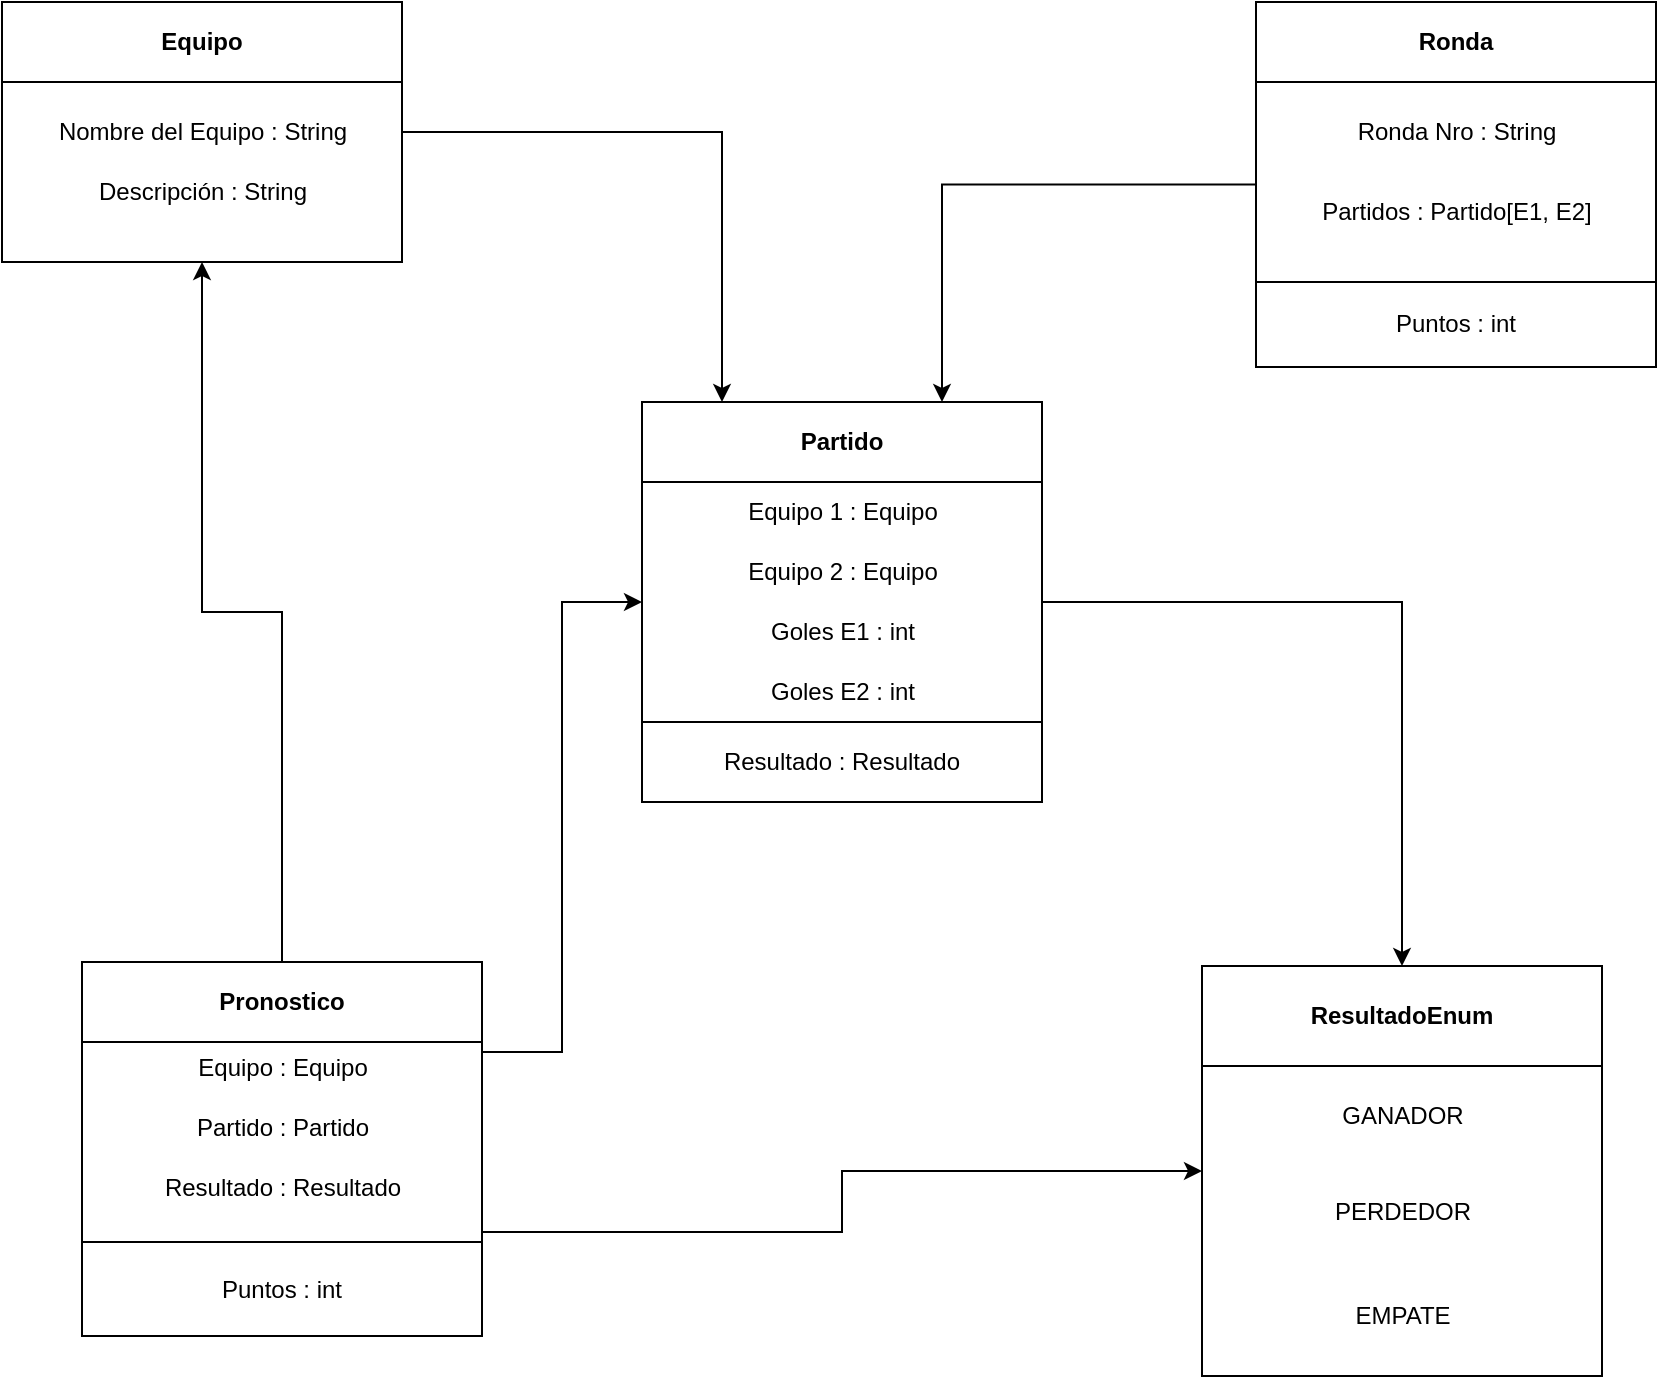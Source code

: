 <mxfile version="21.1.8" type="github">
  <diagram name="Página-1" id="ASxa3IMtpb7CEO20rV-t">
    <mxGraphModel dx="1386" dy="788" grid="1" gridSize="10" guides="1" tooltips="1" connect="1" arrows="1" fold="1" page="1" pageScale="1" pageWidth="827" pageHeight="1169" math="0" shadow="0">
      <root>
        <mxCell id="0" />
        <mxCell id="1" parent="0" />
        <mxCell id="hmSCqoJhXcxr0mijkh7O-24" style="edgeStyle=orthogonalEdgeStyle;rounded=0;orthogonalLoop=1;jettySize=auto;html=1;" parent="1" source="Up4gpdICSQP2iPx-IB4q-6" target="Up4gpdICSQP2iPx-IB4q-14" edge="1">
          <mxGeometry relative="1" as="geometry">
            <Array as="points">
              <mxPoint x="360" y="65" />
            </Array>
          </mxGeometry>
        </mxCell>
        <mxCell id="Up4gpdICSQP2iPx-IB4q-6" value="Equipo" style="swimlane;whiteSpace=wrap;html=1;startSize=40;" parent="1" vertex="1">
          <mxGeometry width="200" height="130" as="geometry" />
        </mxCell>
        <mxCell id="Up4gpdICSQP2iPx-IB4q-13" value="Descripción : String" style="text;html=1;align=center;verticalAlign=middle;resizable=0;points=[];autosize=1;strokeColor=none;fillColor=none;" parent="Up4gpdICSQP2iPx-IB4q-6" vertex="1">
          <mxGeometry x="35" y="80" width="130" height="30" as="geometry" />
        </mxCell>
        <mxCell id="Up4gpdICSQP2iPx-IB4q-12" value="Nombre del Equipo : String" style="text;html=1;align=center;verticalAlign=middle;resizable=0;points=[];autosize=1;strokeColor=none;fillColor=none;" parent="Up4gpdICSQP2iPx-IB4q-6" vertex="1">
          <mxGeometry x="15" y="50" width="170" height="30" as="geometry" />
        </mxCell>
        <mxCell id="gt0gu0L78fe9loMo2WTV-3" style="edgeStyle=orthogonalEdgeStyle;rounded=0;orthogonalLoop=1;jettySize=auto;html=1;entryX=0.5;entryY=0;entryDx=0;entryDy=0;" edge="1" parent="1" source="Up4gpdICSQP2iPx-IB4q-14" target="hmSCqoJhXcxr0mijkh7O-3">
          <mxGeometry relative="1" as="geometry" />
        </mxCell>
        <mxCell id="Up4gpdICSQP2iPx-IB4q-14" value="Partido" style="swimlane;whiteSpace=wrap;html=1;startSize=40;" parent="1" vertex="1">
          <mxGeometry x="320" y="200" width="200" height="200" as="geometry" />
        </mxCell>
        <mxCell id="Up4gpdICSQP2iPx-IB4q-16" value="Equipo 2 : Equipo" style="text;html=1;align=center;verticalAlign=middle;resizable=0;points=[];autosize=1;strokeColor=none;fillColor=none;" parent="Up4gpdICSQP2iPx-IB4q-14" vertex="1">
          <mxGeometry x="40" y="70" width="120" height="30" as="geometry" />
        </mxCell>
        <mxCell id="Up4gpdICSQP2iPx-IB4q-15" value="Equipo 1 : Equipo" style="text;html=1;align=center;verticalAlign=middle;resizable=0;points=[];autosize=1;strokeColor=none;fillColor=none;" parent="Up4gpdICSQP2iPx-IB4q-14" vertex="1">
          <mxGeometry x="40" y="40" width="120" height="30" as="geometry" />
        </mxCell>
        <mxCell id="Up4gpdICSQP2iPx-IB4q-17" value="Goles E1 : int" style="text;html=1;align=center;verticalAlign=middle;resizable=0;points=[];autosize=1;strokeColor=none;fillColor=none;" parent="Up4gpdICSQP2iPx-IB4q-14" vertex="1">
          <mxGeometry x="50" y="100" width="100" height="30" as="geometry" />
        </mxCell>
        <mxCell id="Up4gpdICSQP2iPx-IB4q-18" value="Goles E2 : int" style="text;html=1;align=center;verticalAlign=middle;resizable=0;points=[];autosize=1;strokeColor=none;fillColor=none;" parent="Up4gpdICSQP2iPx-IB4q-14" vertex="1">
          <mxGeometry x="50" y="130" width="100" height="30" as="geometry" />
        </mxCell>
        <mxCell id="hmSCqoJhXcxr0mijkh7O-13" value="Resultado : Resultado" style="rounded=0;whiteSpace=wrap;html=1;" parent="Up4gpdICSQP2iPx-IB4q-14" vertex="1">
          <mxGeometry y="160" width="200" height="40" as="geometry" />
        </mxCell>
        <mxCell id="hmSCqoJhXcxr0mijkh7O-26" style="edgeStyle=orthogonalEdgeStyle;rounded=0;orthogonalLoop=1;jettySize=auto;html=1;entryX=0.5;entryY=1;entryDx=0;entryDy=0;" parent="1" source="Up4gpdICSQP2iPx-IB4q-19" target="Up4gpdICSQP2iPx-IB4q-6" edge="1">
          <mxGeometry relative="1" as="geometry" />
        </mxCell>
        <mxCell id="hmSCqoJhXcxr0mijkh7O-27" style="edgeStyle=orthogonalEdgeStyle;rounded=0;orthogonalLoop=1;jettySize=auto;html=1;entryX=0;entryY=0.5;entryDx=0;entryDy=0;exitX=1;exitY=0.25;exitDx=0;exitDy=0;" parent="1" source="Up4gpdICSQP2iPx-IB4q-19" target="Up4gpdICSQP2iPx-IB4q-14" edge="1">
          <mxGeometry relative="1" as="geometry" />
        </mxCell>
        <mxCell id="gt0gu0L78fe9loMo2WTV-4" style="edgeStyle=orthogonalEdgeStyle;rounded=0;orthogonalLoop=1;jettySize=auto;html=1;entryX=0;entryY=0.5;entryDx=0;entryDy=0;exitX=1;exitY=0.75;exitDx=0;exitDy=0;" edge="1" parent="1" source="Up4gpdICSQP2iPx-IB4q-19" target="hmSCqoJhXcxr0mijkh7O-3">
          <mxGeometry relative="1" as="geometry" />
        </mxCell>
        <mxCell id="Up4gpdICSQP2iPx-IB4q-19" value="Pronostico" style="swimlane;whiteSpace=wrap;html=1;startSize=40;" parent="1" vertex="1">
          <mxGeometry x="40" y="480" width="200" height="180" as="geometry" />
        </mxCell>
        <mxCell id="hmSCqoJhXcxr0mijkh7O-15" value="Puntos : int" style="rounded=0;whiteSpace=wrap;html=1;" parent="Up4gpdICSQP2iPx-IB4q-19" vertex="1">
          <mxGeometry y="140" width="200" height="47" as="geometry" />
        </mxCell>
        <mxCell id="hmSCqoJhXcxr0mijkh7O-11" value="Equipo : Equipo" style="text;html=1;align=center;verticalAlign=middle;resizable=0;points=[];autosize=1;strokeColor=none;fillColor=none;" parent="Up4gpdICSQP2iPx-IB4q-19" vertex="1">
          <mxGeometry x="45" y="38" width="110" height="30" as="geometry" />
        </mxCell>
        <mxCell id="hmSCqoJhXcxr0mijkh7O-10" value="Partido : Partido" style="text;html=1;align=center;verticalAlign=middle;resizable=0;points=[];autosize=1;strokeColor=none;fillColor=none;" parent="Up4gpdICSQP2iPx-IB4q-19" vertex="1">
          <mxGeometry x="45" y="68" width="110" height="30" as="geometry" />
        </mxCell>
        <mxCell id="hmSCqoJhXcxr0mijkh7O-12" value="Resultado : Resultado" style="text;html=1;align=center;verticalAlign=middle;resizable=0;points=[];autosize=1;strokeColor=none;fillColor=none;" parent="Up4gpdICSQP2iPx-IB4q-19" vertex="1">
          <mxGeometry x="30" y="98" width="140" height="30" as="geometry" />
        </mxCell>
        <mxCell id="gt0gu0L78fe9loMo2WTV-5" style="edgeStyle=orthogonalEdgeStyle;rounded=0;orthogonalLoop=1;jettySize=auto;html=1;entryX=0.75;entryY=0;entryDx=0;entryDy=0;" edge="1" parent="1" source="hmSCqoJhXcxr0mijkh7O-2" target="Up4gpdICSQP2iPx-IB4q-14">
          <mxGeometry relative="1" as="geometry" />
        </mxCell>
        <mxCell id="hmSCqoJhXcxr0mijkh7O-2" value="Ronda" style="swimlane;whiteSpace=wrap;html=1;startSize=40;" parent="1" vertex="1">
          <mxGeometry x="627" width="200" height="182.5" as="geometry" />
        </mxCell>
        <mxCell id="hmSCqoJhXcxr0mijkh7O-6" value="Ronda Nro : String" style="text;html=1;align=center;verticalAlign=middle;resizable=0;points=[];autosize=1;strokeColor=none;fillColor=none;" parent="hmSCqoJhXcxr0mijkh7O-2" vertex="1">
          <mxGeometry x="40" y="50" width="120" height="30" as="geometry" />
        </mxCell>
        <mxCell id="hmSCqoJhXcxr0mijkh7O-7" value="Partidos : Partido[E1, E2]" style="text;html=1;align=center;verticalAlign=middle;resizable=0;points=[];autosize=1;strokeColor=none;fillColor=none;" parent="hmSCqoJhXcxr0mijkh7O-2" vertex="1">
          <mxGeometry x="20" y="90" width="160" height="30" as="geometry" />
        </mxCell>
        <mxCell id="hmSCqoJhXcxr0mijkh7O-14" value="Puntos : int" style="rounded=0;whiteSpace=wrap;html=1;" parent="hmSCqoJhXcxr0mijkh7O-2" vertex="1">
          <mxGeometry y="140" width="200" height="42.5" as="geometry" />
        </mxCell>
        <mxCell id="hmSCqoJhXcxr0mijkh7O-3" value="ResultadoEnum" style="swimlane;whiteSpace=wrap;html=1;startSize=50;" parent="1" vertex="1">
          <mxGeometry x="600" y="482" width="200" height="205" as="geometry" />
        </mxCell>
        <mxCell id="Up4gpdICSQP2iPx-IB4q-20" value="GANADOR" style="text;html=1;align=center;verticalAlign=middle;resizable=0;points=[];autosize=1;strokeColor=none;fillColor=none;" parent="hmSCqoJhXcxr0mijkh7O-3" vertex="1">
          <mxGeometry x="60" y="60" width="80" height="30" as="geometry" />
        </mxCell>
        <mxCell id="Up4gpdICSQP2iPx-IB4q-24" value="EMPATE" style="text;html=1;align=center;verticalAlign=middle;resizable=0;points=[];autosize=1;strokeColor=none;fillColor=none;" parent="hmSCqoJhXcxr0mijkh7O-3" vertex="1">
          <mxGeometry x="65" y="160" width="70" height="30" as="geometry" />
        </mxCell>
        <mxCell id="gt0gu0L78fe9loMo2WTV-1" value="PERDEDOR" style="text;html=1;align=center;verticalAlign=middle;resizable=0;points=[];autosize=1;strokeColor=none;fillColor=none;" vertex="1" parent="hmSCqoJhXcxr0mijkh7O-3">
          <mxGeometry x="55" y="108" width="90" height="30" as="geometry" />
        </mxCell>
      </root>
    </mxGraphModel>
  </diagram>
</mxfile>
